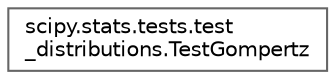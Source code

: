digraph "Graphical Class Hierarchy"
{
 // LATEX_PDF_SIZE
  bgcolor="transparent";
  edge [fontname=Helvetica,fontsize=10,labelfontname=Helvetica,labelfontsize=10];
  node [fontname=Helvetica,fontsize=10,shape=box,height=0.2,width=0.4];
  rankdir="LR";
  Node0 [id="Node000000",label="scipy.stats.tests.test\l_distributions.TestGompertz",height=0.2,width=0.4,color="grey40", fillcolor="white", style="filled",URL="$d7/d93/classscipy_1_1stats_1_1tests_1_1test__distributions_1_1TestGompertz.html",tooltip=" "];
}
